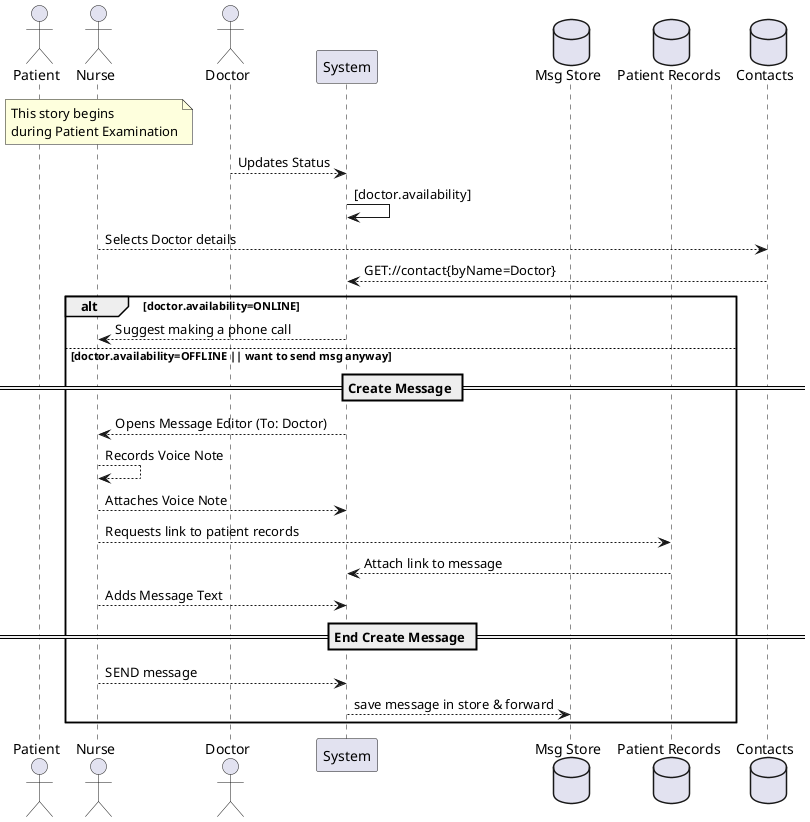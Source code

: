 @startuml
  actor Patient
  actor Nurse
  actor Doctor
  participant System
  database "Msg Store"
  database "Patient Records"
  database "Contacts"
  
note over Nurse
  This story begins 
  during Patient Examination
end note

Doctor --> System: Updates Status
System -> System: [doctor.availability]

Nurse --> Contacts: Selects Doctor details
Contacts --> System: GET://contact{byName=Doctor}
' Retrieve Contact Details

alt doctor.availability=ONLINE
  System --> Nurse: Suggest making a phone call
else doctor.availability=OFFLINE || want to send msg anyway
  == Create Message ==

  System --> Nurse: Opens Message Editor (To: Doctor)
  Nurse --> Nurse: Records Voice Note
  Nurse --> System: Attaches Voice Note
  Nurse --> "Patient Records": Requests link to patient records
  "Patient Records" --> System: Attach link to message
  Nurse --> System: Adds Message Text

  == End Create Message ==
  
  Nurse --> System: SEND message
  System --> "Msg Store": save message in store & forward

end alt
@enduml
